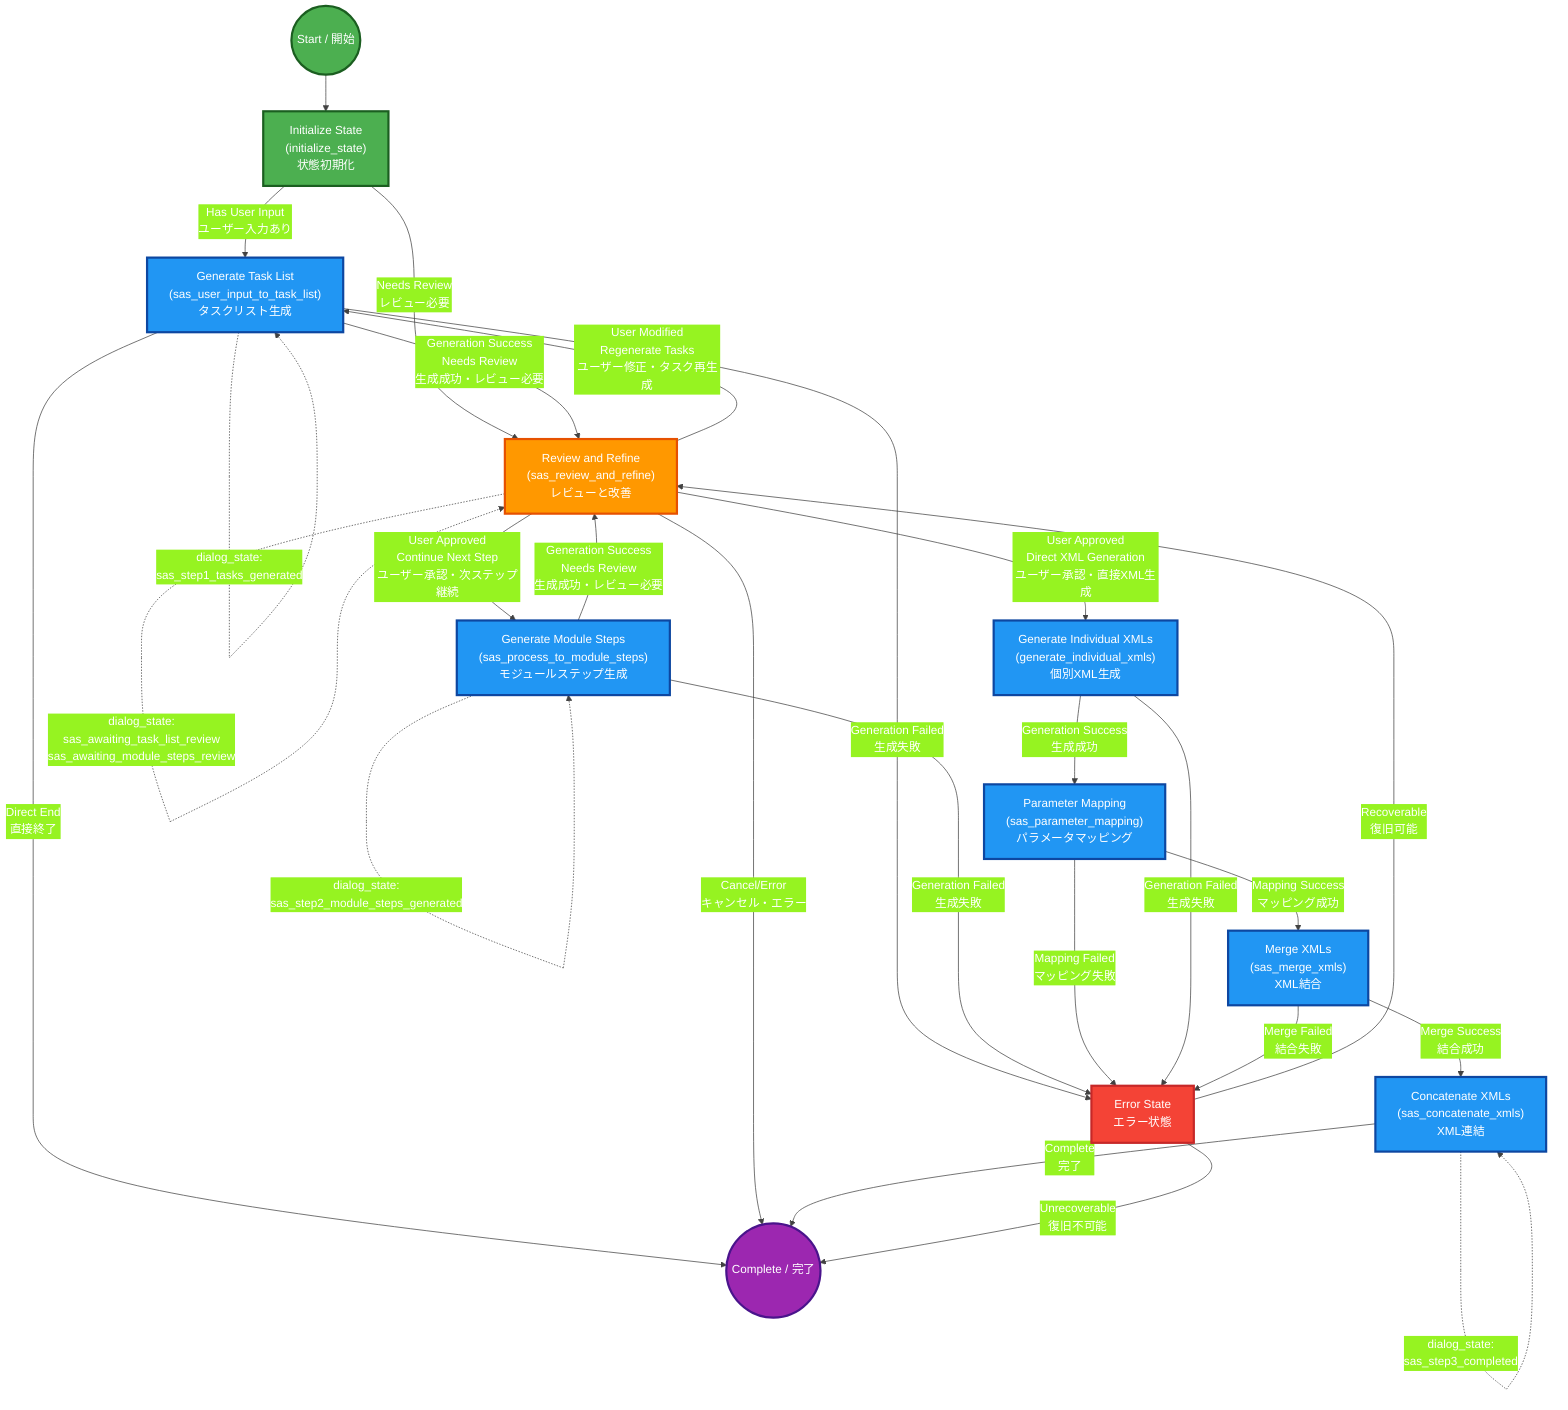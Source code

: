 graph TD
    %% 🎨 UNIFIED STYLE VERSION / 統一スタイル版
    %% SAS LangGraph State Transition Diagram / SAS LangGraph 状態遷移図
    %% File: sas_state_transition_en_jp.mermaid
    
    %%{init: {
        'theme': 'base',
        'themeVariables': {
            'primaryColor': '#2196F3',
            'primaryTextColor': '#FFFFFF',
            'primaryBorderColor': '#1976D2',
            'lineColor': '#424242',
            'sectionBkgColor': '#F5F5F5',
            'background': '#FFFFFF',
            'secondaryTextColor': '#212121',
            'tertiaryTextColor': '#FFFFFF'
        }
    }}%%
    
    %% Define unified node styles / 統一ノードスタイルの定義
    classDef initNode fill:#4CAF50,stroke:#1B5E20,stroke-width:3px,color:#FFFFFF
    classDef processNode fill:#2196F3,stroke:#0D47A1,stroke-width:3px,color:#FFFFFF
    classDef reviewNode fill:#FF9800,stroke:#E65100,stroke-width:3px,color:#FFFFFF
    classDef errorNode fill:#F44336,stroke:#C62828,stroke-width:3px,color:#FFFFFF
    classDef endNode fill:#9C27B0,stroke:#4A148C,stroke-width:3px,color:#FFFFFF
    
    %% Define state nodes / 状態ノードの定義
    START(("Start / 開始")):::initNode
    INIT["Initialize State<br/>(initialize_state)<br/>状態初期化"]:::initNode
    TASK_GEN["Generate Task List<br/>(sas_user_input_to_task_list)<br/>タスクリスト生成"]:::processNode
    REVIEW["Review and Refine<br/>(sas_review_and_refine)<br/>レビューと改善"]:::reviewNode
    MODULE_STEPS["Generate Module Steps<br/>(sas_process_to_module_steps)<br/>モジュールステップ生成"]:::processNode
    PARAM_MAP["Parameter Mapping<br/>(sas_parameter_mapping)<br/>パラメータマッピング"]:::processNode
    GEN_XML["Generate Individual XMLs<br/>(generate_individual_xmls)<br/>個別XML生成"]:::processNode
    MERGE_XML["Merge XMLs<br/>(sas_merge_xmls)<br/>XML結合"]:::processNode
    CONCAT_XML["Concatenate XMLs<br/>(sas_concatenate_xmls)<br/>XML連結"]:::processNode
    ERROR["Error State<br/>エラー状態"]:::errorNode
    END(("Complete / 完了")):::endNode
    
    %% Define state transitions / 状態遷移の定義
    START --> INIT
    
    INIT -->|"Has User Input<br/>ユーザー入力あり"| TASK_GEN
    INIT -->|"Needs Review<br/>レビュー必要"| REVIEW
    
    TASK_GEN -->|"Generation Success<br/>Needs Review<br/>生成成功・レビュー必要"| REVIEW
    TASK_GEN -->|"Generation Failed<br/>生成失敗"| ERROR
    TASK_GEN -->|"Direct End<br/>直接終了"| END
    
    REVIEW -->|"User Approved<br/>Continue Next Step<br/>ユーザー承認・次ステップ継続"| MODULE_STEPS
    REVIEW -->|"User Modified<br/>Regenerate Tasks<br/>ユーザー修正・タスク再生成"| TASK_GEN
    REVIEW -->|"User Approved<br/>Direct XML Generation<br/>ユーザー承認・直接XML生成"| GEN_XML
    REVIEW -->|"Cancel/Error<br/>キャンセル・エラー"| END
    
    MODULE_STEPS -->|"Generation Success<br/>Needs Review<br/>生成成功・レビュー必要"| REVIEW
    MODULE_STEPS -->|"Generation Failed<br/>生成失敗"| ERROR
    
    PARAM_MAP -->|"Mapping Success<br/>マッピング成功"| MERGE_XML
    PARAM_MAP -->|"Mapping Failed<br/>マッピング失敗"| ERROR
    
    GEN_XML -->|"Generation Success<br/>生成成功"| PARAM_MAP
    GEN_XML -->|"Generation Failed<br/>生成失敗"| ERROR
    
    MERGE_XML -->|"Merge Success<br/>結合成功"| CONCAT_XML
    MERGE_XML -->|"Merge Failed<br/>結合失敗"| ERROR
    
    CONCAT_XML -->|"Complete<br/>完了"| END
    
    ERROR -->|"Recoverable<br/>復旧可能"| REVIEW
    ERROR -->|"Unrecoverable<br/>復旧不可能"| END
    
    %% Add dialog state labels / ダイアログ状態ラベルの追加
    TASK_GEN -.->|"dialog_state:<br/>sas_step1_tasks_generated"| TASK_GEN
    REVIEW -.->|"dialog_state:<br/>sas_awaiting_task_list_review<br/>sas_awaiting_module_steps_review"| REVIEW
    MODULE_STEPS -.->|"dialog_state:<br/>sas_step2_module_steps_generated"| MODULE_STEPS
    CONCAT_XML -.->|"dialog_state:<br/>sas_step3_completed"| CONCAT_XML
